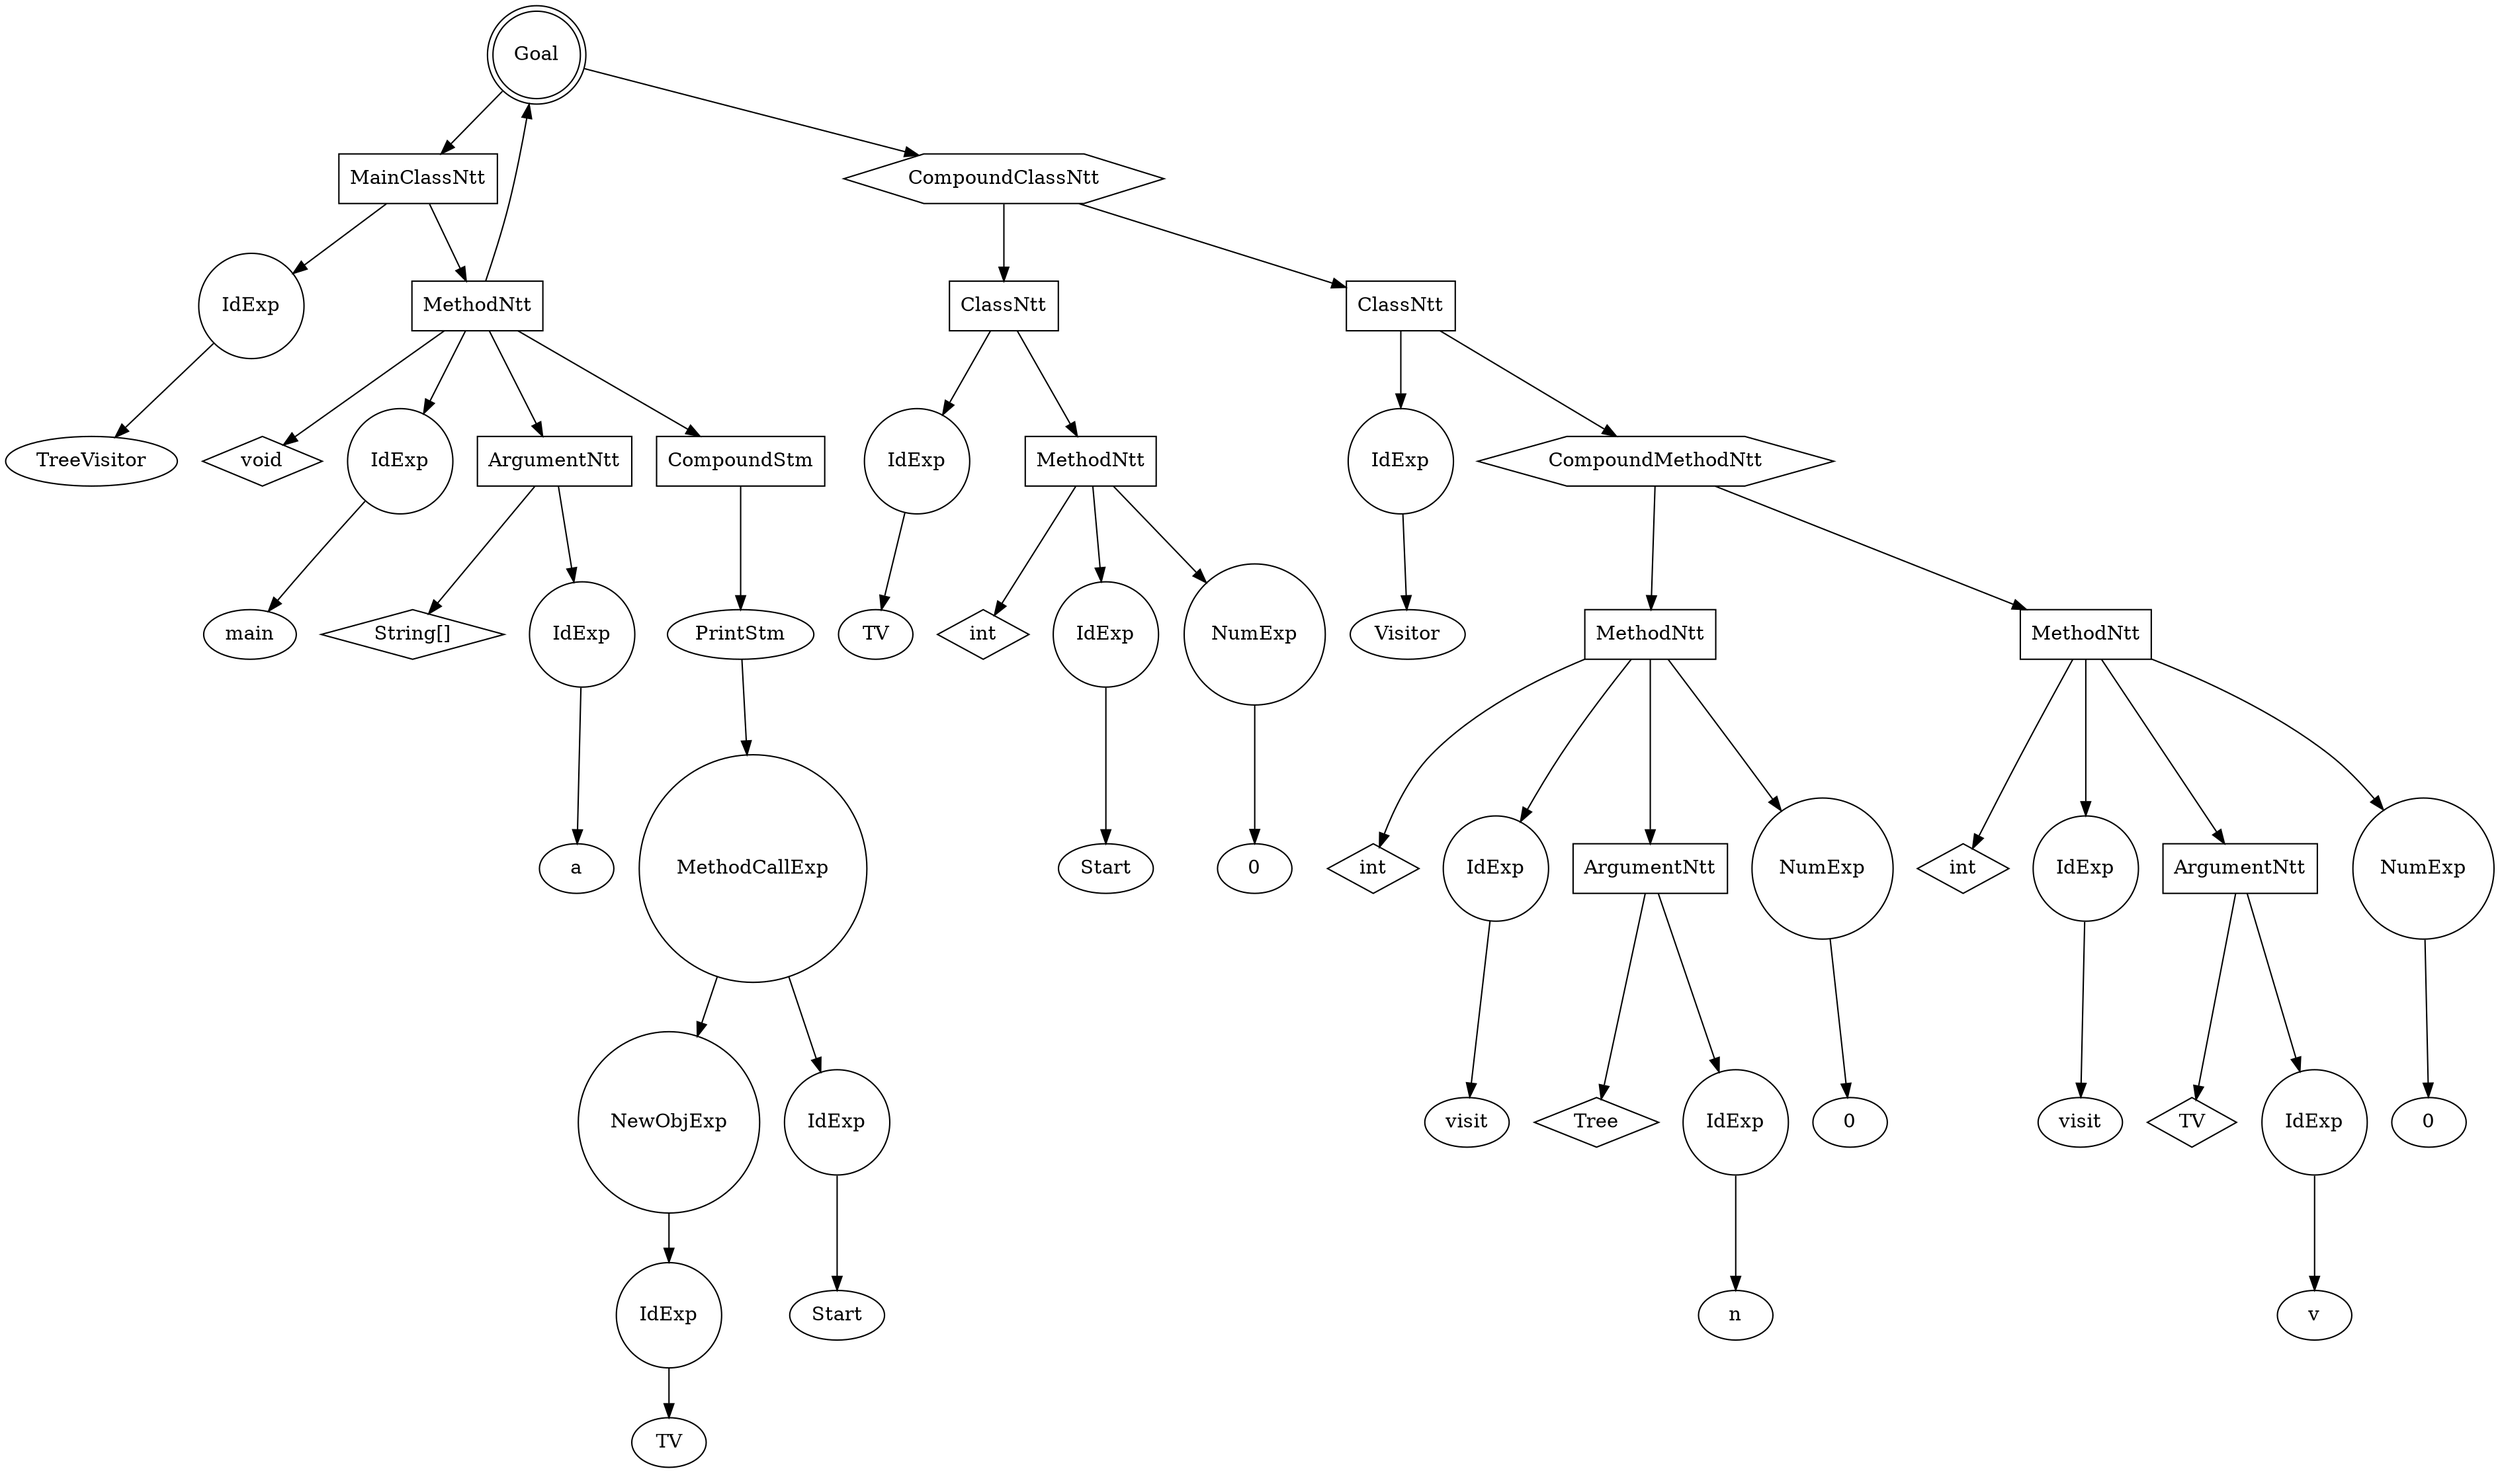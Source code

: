 digraph my_graph {
-1261436144;
-1261436144[label = "Goal", shape = "doublecircle"];
-1261436144->-1261434416;
-1261434416[label = "MainClassNtt", shape = "box"];
-1261434416->-1261434080
-1261434080[label = "IdExp", shape = "circle"];
-1261434080->-1261434064;
-1261434064[label = "TreeVisitor"];
-1261434416->-1250949296;
-1250949296[label = "MethodNtt", shape = "box"];
-1250949296->-1261434464;
-1261434464[label = "void", shape = "diamond" ];
-1250949296->-1261434512
-1261434512[label = "IdExp", shape = "circle"];
-1261434512->-1261434496;
-1261434496[label = "main"];
-1250949296->-1261434608;
-1261434608[label = "ArgumentNtt", shape = "box"];
-1261434608->-1261434560;
-1261434560[label = "String[]", shape = "diamond" ];
-1261434608->-1261434128
-1261434128[label = "IdExp", shape = "circle"];
-1261434128->-1261434112;
-1261434112[label = "a"];
-1250949296->-1261434368;
-1261434368[label = "CompoundStm", shape = "polygon"];
-1261434368->-1259338736;
-1259338736[label = "PrintStm", shape = "ellipse"];
-1259338736->-1261434320
-1261434320[label = "MethodCallExp", shape = "circle"];
-1261434320->-1261434224
-1261434224[label = "NewObjExp", shape = "circle"];
-1261434224->-1261434176
-1261434176[label = "IdExp", shape = "circle"];
-1261434176->-1261434160;
-1261434160[label = "TV"];
-1261434320->-1261434272
-1261434272[label = "IdExp", shape = "circle"];
-1261434272->-1261434256;
-1261434256[label = "Start"];
-1250949296->-1261436144->-1261436096;
-1261436096[label = "CompoundClassNtt", shape = "hexagon"];
-1261436096->-1261435040;
-1261435040[label = "ClassNtt", shape = "box"];
-1261435040->-1261434800
-1261434800[label = "IdExp", shape = "circle"];
-1261434800->-1261434784;
-1261434784[label = "TV"];
-1261435040->-1250949360;
-1250949360[label = "MethodNtt", shape = "box"];
-1250949360->-1261434848;
-1261434848[label = "int", shape = "diamond" ];
-1250949360->-1261434896
-1261434896[label = "IdExp", shape = "circle"];
-1261434896->-1261434880;
-1261434880[label = "Start"];
-1250949360->-1261434944
-1261434944[label = "NumExp", shape = "circle"];
-1261434944->-1261434928;
-1261434928[label = "0"];
-1261436096->-1261436048;
-1261436048[label = "ClassNtt", shape = "box"];
-1261436048->-1261435136
-1261435136[label = "IdExp", shape = "circle"];
-1261435136->-1261435120;
-1261435120[label = "Visitor"];
-1261436048->-1261436000;
-1261436000[label = "CompoundMethodNtt", shape = "hexagon"];
-1261436000->-1250949680;
-1250949680[label = "MethodNtt", shape = "box"];
-1250949680->-1261435184;
-1261435184[label = "int", shape = "diamond" ];
-1250949680->-1261435232
-1261435232[label = "IdExp", shape = "circle"];
-1261435232->-1261435216;
-1261435216[label = "visit"];
-1250949680->-1261435424;
-1261435424[label = "ArgumentNtt", shape = "box"];
-1261435424->-1261435328;
-1261435328[label = "Tree", shape = "diamond" ];
-1261435424->-1261435376
-1261435376[label = "IdExp", shape = "circle"];
-1261435376->-1261435360;
-1261435360[label = "n"];
-1250949680->-1261435520
-1261435520[label = "NumExp", shape = "circle"];
-1261435520->-1261435504;
-1261435504[label = "0"];
-1261436000->-1250949808;
-1250949808[label = "MethodNtt", shape = "box"];
-1250949808->-1261435616;
-1261435616[label = "int", shape = "diamond" ];
-1250949808->-1261435664
-1261435664[label = "IdExp", shape = "circle"];
-1261435664->-1261435648;
-1261435648[label = "visit"];
-1250949808->-1261435856;
-1261435856[label = "ArgumentNtt", shape = "box"];
-1261435856->-1261435760;
-1261435760[label = "TV", shape = "diamond" ];
-1261435856->-1261435808
-1261435808[label = "IdExp", shape = "circle"];
-1261435808->-1261435792;
-1261435792[label = "v"];
-1250949808->-1261435952
-1261435952[label = "NumExp", shape = "circle"];
-1261435952->-1261435936;
-1261435936[label = "0"];

}